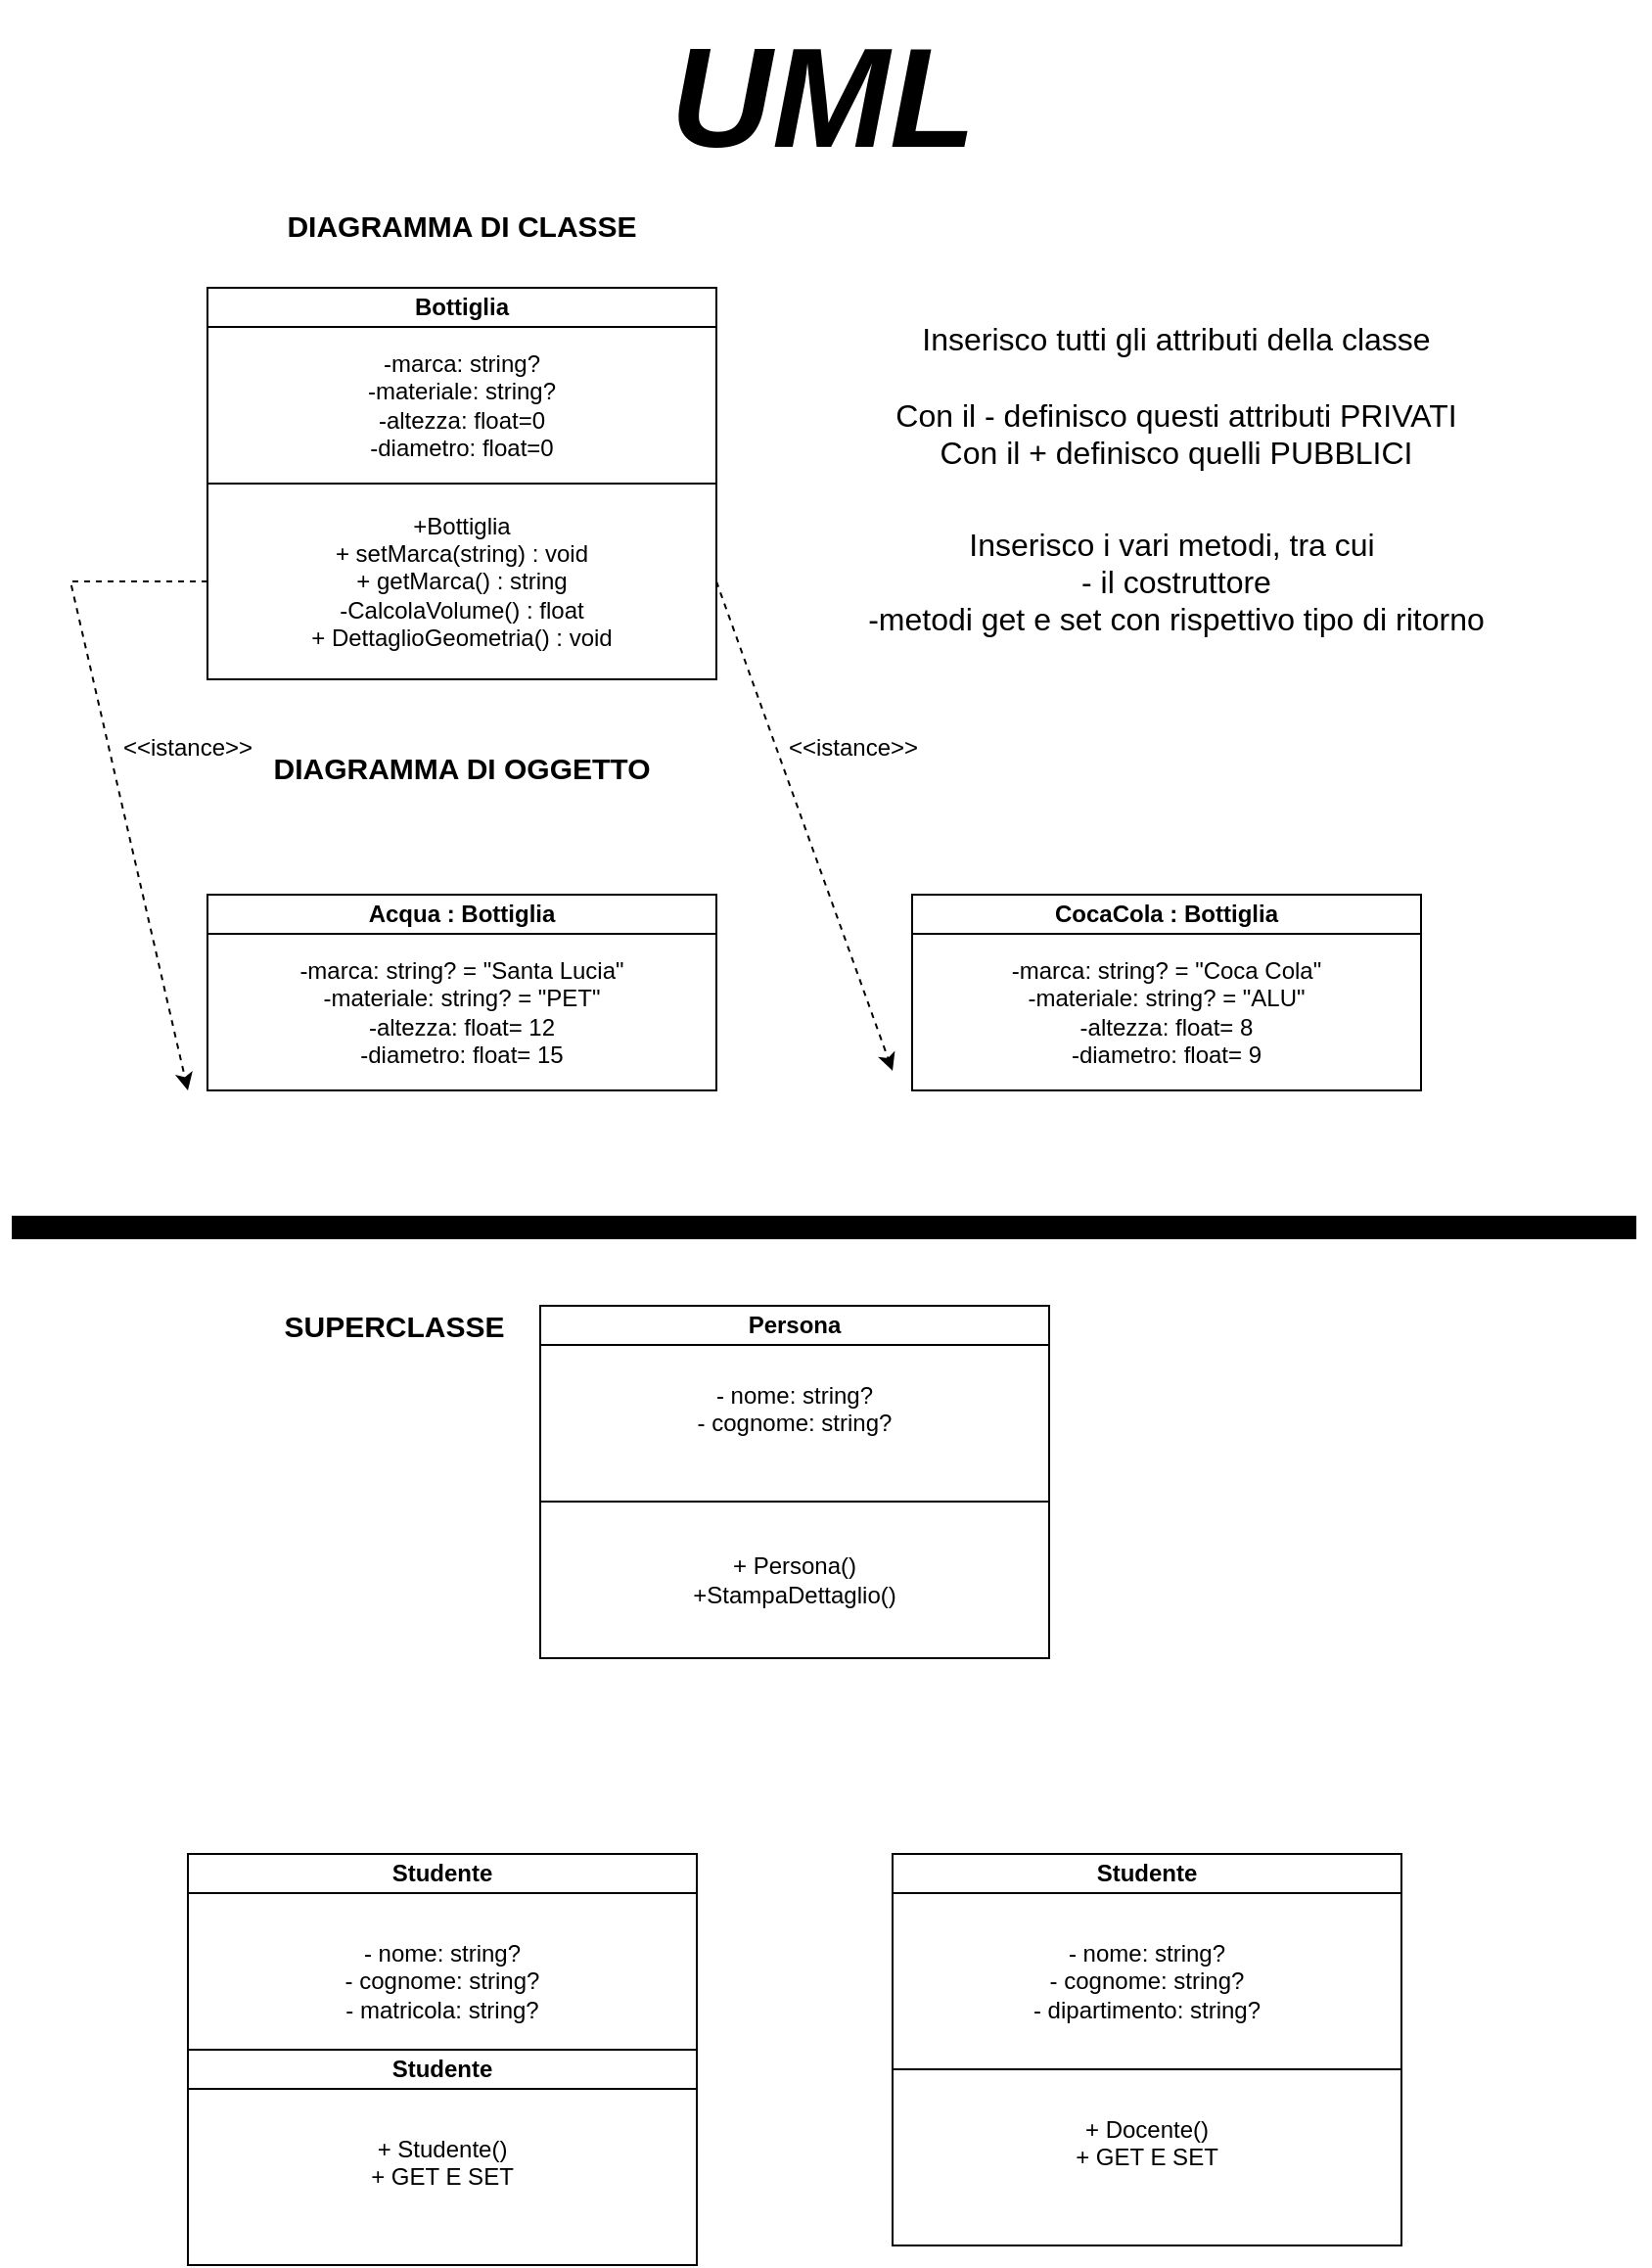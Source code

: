 <mxfile version="24.7.8">
  <diagram name="Pagina-1" id="HqDfRZ2mkztdcof1Q7sX">
    <mxGraphModel dx="1932" dy="662" grid="1" gridSize="10" guides="1" tooltips="1" connect="1" arrows="1" fold="1" page="1" pageScale="1" pageWidth="827" pageHeight="1169" math="0" shadow="0">
      <root>
        <mxCell id="0" />
        <mxCell id="1" parent="0" />
        <mxCell id="0jMOX2zm2aL8xRkPfPqk-1" value="&lt;b&gt;Bottiglia&lt;/b&gt;" style="rounded=0;whiteSpace=wrap;html=1;" parent="1" vertex="1">
          <mxGeometry x="100" y="160" width="260" height="20" as="geometry" />
        </mxCell>
        <mxCell id="0jMOX2zm2aL8xRkPfPqk-2" value="-marca: string?&lt;div&gt;-materiale: string?&lt;/div&gt;&lt;div&gt;-altezza: float=0&lt;/div&gt;&lt;div&gt;-diametro: float=0&lt;/div&gt;" style="rounded=0;whiteSpace=wrap;html=1;" parent="1" vertex="1">
          <mxGeometry x="100" y="180" width="260" height="80" as="geometry" />
        </mxCell>
        <mxCell id="0jMOX2zm2aL8xRkPfPqk-3" value="+Bottiglia&lt;div&gt;+ setMarca(string) : void&lt;/div&gt;&lt;div&gt;+ getMarca() : string&lt;/div&gt;&lt;div&gt;-CalcolaVolume() : float&lt;/div&gt;&lt;div&gt;+ DettaglioGeometria() : void&lt;/div&gt;" style="rounded=0;whiteSpace=wrap;html=1;" parent="1" vertex="1">
          <mxGeometry x="100" y="260" width="260" height="100" as="geometry" />
        </mxCell>
        <mxCell id="0jMOX2zm2aL8xRkPfPqk-4" value="Inserisco i vari metodi, tra cui&amp;nbsp;&lt;div style=&quot;font-size: 16px;&quot;&gt;- il costruttore&lt;/div&gt;&lt;div style=&quot;font-size: 16px;&quot;&gt;-metodi get e set con rispettivo tipo di ritorno&lt;/div&gt;" style="text;html=1;align=center;verticalAlign=middle;whiteSpace=wrap;rounded=0;fontSize=16;" parent="1" vertex="1">
          <mxGeometry x="420" y="295" width="350" height="30" as="geometry" />
        </mxCell>
        <mxCell id="0jMOX2zm2aL8xRkPfPqk-5" value="&lt;font style=&quot;font-size: 72px;&quot;&gt;&lt;b&gt;&lt;i&gt;UML&lt;/i&gt;&lt;/b&gt;&lt;/font&gt;" style="text;html=1;align=center;verticalAlign=middle;resizable=0;points=[];autosize=1;strokeColor=none;fillColor=none;" parent="1" vertex="1">
          <mxGeometry x="324" y="13" width="180" height="100" as="geometry" />
        </mxCell>
        <mxCell id="0jMOX2zm2aL8xRkPfPqk-6" value="Inserisco tutti gli attributi della classe&lt;div style=&quot;font-size: 16px;&quot;&gt;&lt;br style=&quot;font-size: 16px;&quot;&gt;&lt;/div&gt;&lt;div style=&quot;font-size: 16px;&quot;&gt;Con il - definisco questi attributi PRIVATI&lt;/div&gt;&lt;div style=&quot;font-size: 16px;&quot;&gt;Con il + definisco quelli PUBBLICI&lt;/div&gt;" style="text;html=1;align=center;verticalAlign=middle;whiteSpace=wrap;rounded=0;fontSize=16;" parent="1" vertex="1">
          <mxGeometry x="410" y="200" width="370" height="30" as="geometry" />
        </mxCell>
        <mxCell id="0jMOX2zm2aL8xRkPfPqk-7" style="edgeStyle=orthogonalEdgeStyle;rounded=0;orthogonalLoop=1;jettySize=auto;html=1;exitX=0.5;exitY=1;exitDx=0;exitDy=0;" parent="1" source="0jMOX2zm2aL8xRkPfPqk-6" target="0jMOX2zm2aL8xRkPfPqk-6" edge="1">
          <mxGeometry relative="1" as="geometry" />
        </mxCell>
        <mxCell id="W7cNQvz6aFRDoooGzYBr-1" value="&lt;b&gt;&lt;font style=&quot;font-size: 15px;&quot;&gt;DIAGRAMMA DI CLASSE&lt;/font&gt;&lt;/b&gt;" style="text;html=1;align=center;verticalAlign=middle;whiteSpace=wrap;rounded=0;" parent="1" vertex="1">
          <mxGeometry x="100" y="113" width="260" height="30" as="geometry" />
        </mxCell>
        <mxCell id="W7cNQvz6aFRDoooGzYBr-2" value="&lt;b&gt;&lt;font style=&quot;font-size: 15px;&quot;&gt;DIAGRAMMA DI OGGETTO&lt;/font&gt;&lt;/b&gt;" style="text;html=1;align=center;verticalAlign=middle;whiteSpace=wrap;rounded=0;" parent="1" vertex="1">
          <mxGeometry x="100" y="390" width="260" height="30" as="geometry" />
        </mxCell>
        <mxCell id="W7cNQvz6aFRDoooGzYBr-3" value="&lt;b&gt;Acqua : Bottiglia&lt;/b&gt;" style="rounded=0;whiteSpace=wrap;html=1;" parent="1" vertex="1">
          <mxGeometry x="100" y="470" width="260" height="20" as="geometry" />
        </mxCell>
        <mxCell id="W7cNQvz6aFRDoooGzYBr-4" value="-marca: string? = &quot;Santa Lucia&quot;&lt;div&gt;-materiale: string? = &quot;PET&quot;&lt;/div&gt;&lt;div&gt;-altezza: float= 12&lt;/div&gt;&lt;div&gt;-diametro: float= 15&lt;/div&gt;" style="rounded=0;whiteSpace=wrap;html=1;" parent="1" vertex="1">
          <mxGeometry x="100" y="490" width="260" height="80" as="geometry" />
        </mxCell>
        <mxCell id="W7cNQvz6aFRDoooGzYBr-6" value="" style="endArrow=classic;html=1;rounded=0;exitX=0;exitY=0.5;exitDx=0;exitDy=0;dashed=1;" parent="1" source="0jMOX2zm2aL8xRkPfPqk-3" edge="1">
          <mxGeometry width="50" height="50" relative="1" as="geometry">
            <mxPoint x="30" y="325" as="sourcePoint" />
            <mxPoint x="90" y="570" as="targetPoint" />
            <Array as="points">
              <mxPoint x="30" y="310" />
            </Array>
          </mxGeometry>
        </mxCell>
        <mxCell id="W7cNQvz6aFRDoooGzYBr-7" value="&amp;lt;&amp;lt;istance&amp;gt;&amp;gt;" style="text;html=1;align=center;verticalAlign=middle;whiteSpace=wrap;rounded=0;" parent="1" vertex="1">
          <mxGeometry x="60" y="380" width="60" height="30" as="geometry" />
        </mxCell>
        <mxCell id="W7cNQvz6aFRDoooGzYBr-8" value="" style="endArrow=classic;html=1;rounded=0;exitX=1;exitY=0.5;exitDx=0;exitDy=0;dashed=1;" parent="1" source="0jMOX2zm2aL8xRkPfPqk-3" edge="1">
          <mxGeometry width="50" height="50" relative="1" as="geometry">
            <mxPoint x="390" y="440" as="sourcePoint" />
            <mxPoint x="450" y="560" as="targetPoint" />
          </mxGeometry>
        </mxCell>
        <mxCell id="W7cNQvz6aFRDoooGzYBr-9" value="&lt;b&gt;CocaCola : Bottiglia&lt;/b&gt;" style="rounded=0;whiteSpace=wrap;html=1;" parent="1" vertex="1">
          <mxGeometry x="460" y="470" width="260" height="20" as="geometry" />
        </mxCell>
        <mxCell id="W7cNQvz6aFRDoooGzYBr-10" value="-marca: string? = &quot;Coca Cola&quot;&lt;div&gt;-materiale: string? = &quot;ALU&quot;&lt;/div&gt;&lt;div&gt;-altezza: float= 8&lt;/div&gt;&lt;div&gt;-diametro: float= 9&lt;/div&gt;" style="rounded=0;whiteSpace=wrap;html=1;" parent="1" vertex="1">
          <mxGeometry x="460" y="490" width="260" height="80" as="geometry" />
        </mxCell>
        <mxCell id="W7cNQvz6aFRDoooGzYBr-13" value="&amp;lt;&amp;lt;istance&amp;gt;&amp;gt;" style="text;html=1;align=center;verticalAlign=middle;whiteSpace=wrap;rounded=0;" parent="1" vertex="1">
          <mxGeometry x="400" y="380" width="60" height="30" as="geometry" />
        </mxCell>
        <mxCell id="W7cNQvz6aFRDoooGzYBr-23" value="" style="edgeStyle=orthogonalEdgeStyle;rounded=0;orthogonalLoop=1;jettySize=auto;html=1;" parent="1" source="W7cNQvz6aFRDoooGzYBr-16" target="W7cNQvz6aFRDoooGzYBr-22" edge="1">
          <mxGeometry relative="1" as="geometry" />
        </mxCell>
        <mxCell id="W7cNQvz6aFRDoooGzYBr-16" value="&lt;b&gt;Studente&lt;/b&gt;" style="rounded=0;whiteSpace=wrap;html=1;" parent="1" vertex="1">
          <mxGeometry x="90" y="960" width="260" height="20" as="geometry" />
        </mxCell>
        <mxCell id="W7cNQvz6aFRDoooGzYBr-17" value="&lt;b&gt;Studente&lt;/b&gt;" style="rounded=0;whiteSpace=wrap;html=1;" parent="1" vertex="1">
          <mxGeometry x="450" y="960" width="260" height="20" as="geometry" />
        </mxCell>
        <mxCell id="W7cNQvz6aFRDoooGzYBr-19" value="- nome: string?&lt;div&gt;- cognome: string?&lt;/div&gt;&lt;div&gt;- matricola: string?&lt;/div&gt;" style="rounded=0;whiteSpace=wrap;html=1;" parent="1" vertex="1">
          <mxGeometry x="90" y="980" width="260" height="90" as="geometry" />
        </mxCell>
        <mxCell id="W7cNQvz6aFRDoooGzYBr-20" value="- nome: string?&lt;div&gt;- cognome: string?&lt;/div&gt;&lt;div&gt;- dipartimento: string?&lt;/div&gt;" style="rounded=0;whiteSpace=wrap;html=1;" parent="1" vertex="1">
          <mxGeometry x="450" y="980" width="260" height="90" as="geometry" />
        </mxCell>
        <mxCell id="W7cNQvz6aFRDoooGzYBr-21" value="&lt;div&gt;+ Studente()&lt;/div&gt;&lt;div&gt;+ GET E SET&lt;/div&gt;&lt;div&gt;&lt;br&gt;&lt;/div&gt;" style="rounded=0;whiteSpace=wrap;html=1;" parent="1" vertex="1">
          <mxGeometry x="90" y="1080" width="260" height="90" as="geometry" />
        </mxCell>
        <mxCell id="W7cNQvz6aFRDoooGzYBr-22" value="&lt;b&gt;Studente&lt;/b&gt;" style="rounded=0;whiteSpace=wrap;html=1;" parent="1" vertex="1">
          <mxGeometry x="90" y="1060" width="260" height="20" as="geometry" />
        </mxCell>
        <mxCell id="W7cNQvz6aFRDoooGzYBr-24" value="&lt;b&gt;Persona&lt;/b&gt;" style="rounded=0;whiteSpace=wrap;html=1;" parent="1" vertex="1">
          <mxGeometry x="270" y="680" width="260" height="20" as="geometry" />
        </mxCell>
        <mxCell id="W7cNQvz6aFRDoooGzYBr-25" value="- nome: string?&lt;div&gt;- cognome: string?&lt;/div&gt;&lt;div&gt;&lt;br&gt;&lt;/div&gt;" style="rounded=0;whiteSpace=wrap;html=1;" parent="1" vertex="1">
          <mxGeometry x="270" y="700" width="260" height="80" as="geometry" />
        </mxCell>
        <mxCell id="W7cNQvz6aFRDoooGzYBr-28" value="&lt;div&gt;+ Persona()&lt;/div&gt;&lt;div&gt;+StampaDettaglio()&lt;/div&gt;" style="rounded=0;whiteSpace=wrap;html=1;" parent="1" vertex="1">
          <mxGeometry x="270" y="780" width="260" height="80" as="geometry" />
        </mxCell>
        <mxCell id="W7cNQvz6aFRDoooGzYBr-30" value="" style="endArrow=none;html=1;rounded=0;strokeWidth=12;" parent="1" edge="1">
          <mxGeometry width="50" height="50" relative="1" as="geometry">
            <mxPoint y="640" as="sourcePoint" />
            <mxPoint x="830" y="640" as="targetPoint" />
          </mxGeometry>
        </mxCell>
        <mxCell id="W7cNQvz6aFRDoooGzYBr-31" value="&lt;div&gt;+ Docente()&lt;/div&gt;&lt;div&gt;+ GET E SET&lt;/div&gt;&lt;div&gt;&lt;br&gt;&lt;/div&gt;" style="rounded=0;whiteSpace=wrap;html=1;" parent="1" vertex="1">
          <mxGeometry x="450" y="1070" width="260" height="90" as="geometry" />
        </mxCell>
        <mxCell id="W7cNQvz6aFRDoooGzYBr-32" value="&lt;font style=&quot;font-size: 15px;&quot;&gt;&lt;b&gt;SUPERCLASSE&lt;/b&gt;&lt;/font&gt;" style="text;html=1;align=center;verticalAlign=middle;resizable=0;points=[];autosize=1;strokeColor=none;fillColor=none;" parent="1" vertex="1">
          <mxGeometry x="125" y="675" width="140" height="30" as="geometry" />
        </mxCell>
      </root>
    </mxGraphModel>
  </diagram>
</mxfile>
